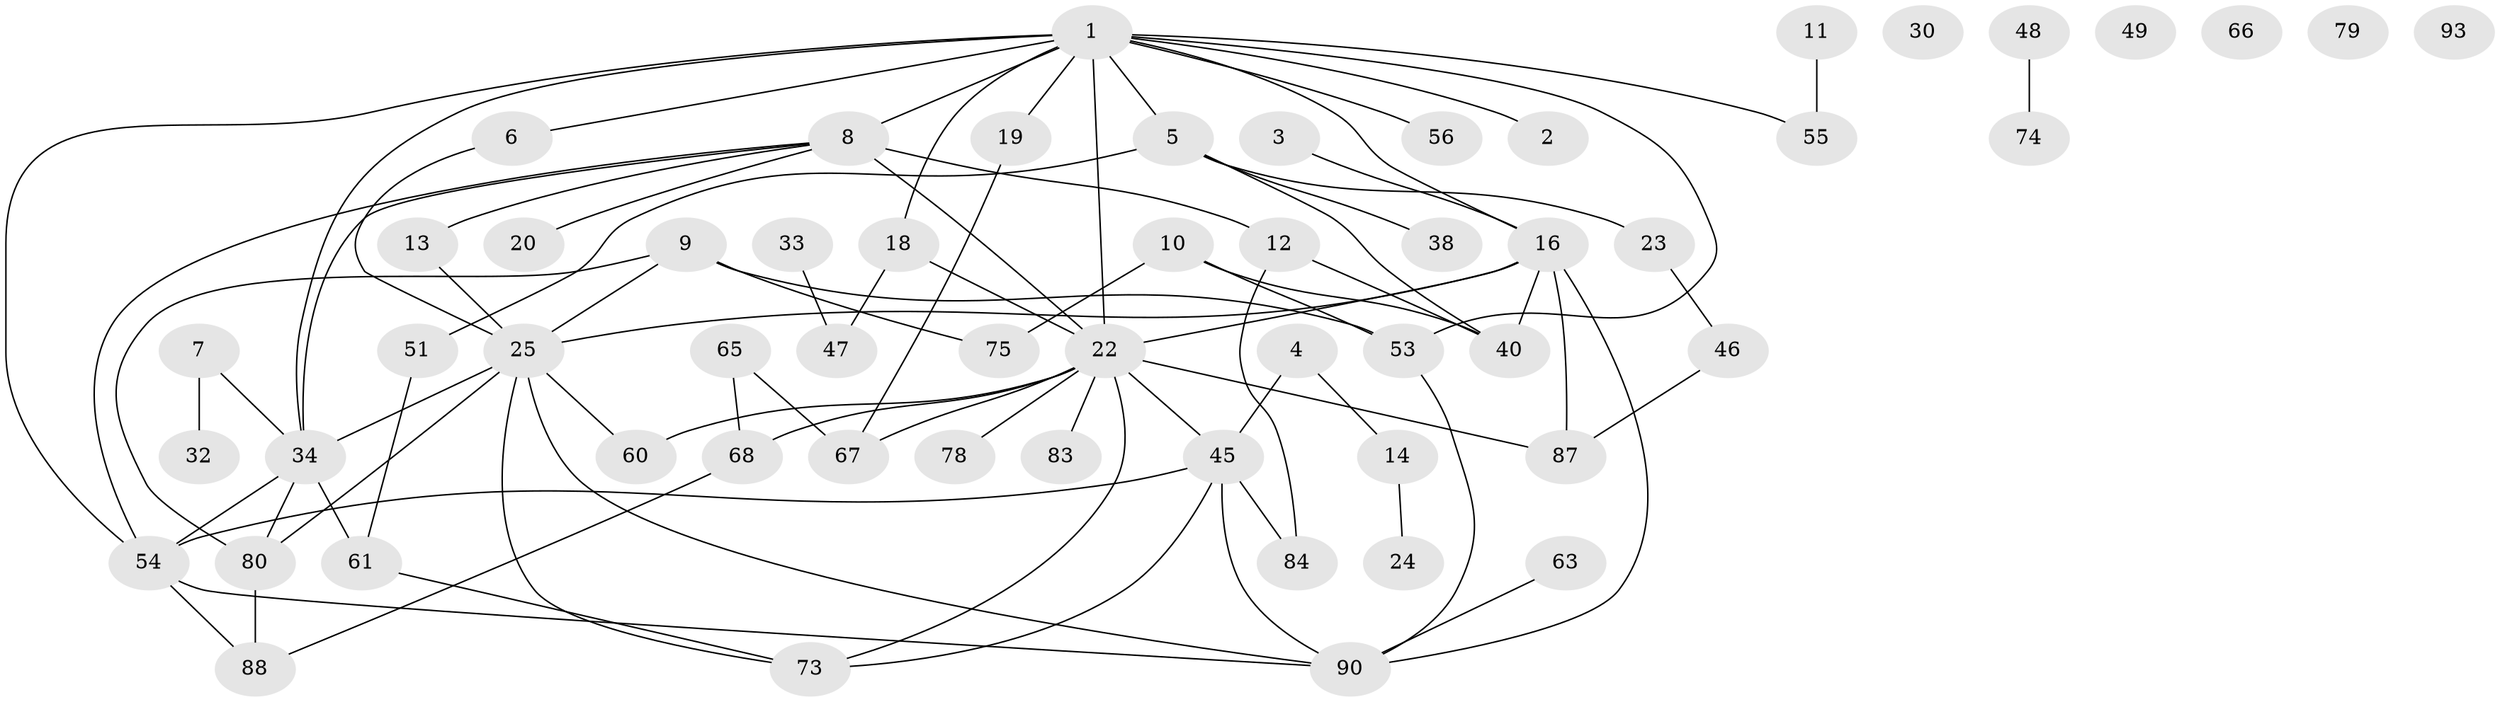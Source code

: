 // original degree distribution, {2: 0.28421052631578947, 1: 0.21052631578947367, 3: 0.2, 4: 0.09473684210526316, 5: 0.07368421052631578, 6: 0.06315789473684211, 7: 0.021052631578947368, 0: 0.05263157894736842}
// Generated by graph-tools (version 1.1) at 2025/16/03/04/25 18:16:28]
// undirected, 57 vertices, 83 edges
graph export_dot {
graph [start="1"]
  node [color=gray90,style=filled];
  1 [super="+26"];
  2;
  3;
  4;
  5 [super="+37"];
  6;
  7;
  8 [super="+15+36+17"];
  9 [super="+27"];
  10;
  11;
  12 [super="+28"];
  13 [super="+21"];
  14;
  16 [super="+43+39"];
  18 [super="+82+70+59+85"];
  19 [super="+76+44"];
  20;
  22 [super="+29"];
  23 [super="+64"];
  24 [super="+58"];
  25 [super="+62"];
  30;
  32;
  33;
  34 [super="+42"];
  38;
  40 [super="+41"];
  45 [super="+77"];
  46;
  47;
  48;
  49;
  51;
  53 [super="+72"];
  54 [super="+57"];
  55;
  56;
  60;
  61;
  63;
  65;
  66;
  67;
  68;
  73;
  74;
  75;
  78;
  79;
  80;
  83;
  84;
  87;
  88;
  90;
  93;
  1 -- 2;
  1 -- 34;
  1 -- 6;
  1 -- 8 [weight=3];
  1 -- 16;
  1 -- 22;
  1 -- 53 [weight=2];
  1 -- 55;
  1 -- 56;
  1 -- 5 [weight=2];
  1 -- 18;
  1 -- 54;
  1 -- 19;
  3 -- 16;
  4 -- 14;
  4 -- 45;
  5 -- 51;
  5 -- 38;
  5 -- 23;
  5 -- 40;
  6 -- 25;
  7 -- 32;
  7 -- 34;
  8 -- 12;
  8 -- 22;
  8 -- 34;
  8 -- 20;
  8 -- 54;
  8 -- 13;
  9 -- 53;
  9 -- 75;
  9 -- 80;
  9 -- 25;
  10 -- 75;
  10 -- 53;
  10 -- 40;
  11 -- 55;
  12 -- 84;
  12 -- 40;
  13 -- 25;
  14 -- 24;
  16 -- 87;
  16 -- 22;
  16 -- 40;
  16 -- 25;
  16 -- 90;
  18 -- 22;
  18 -- 47;
  19 -- 67;
  22 -- 60;
  22 -- 67;
  22 -- 78;
  22 -- 83 [weight=2];
  22 -- 68;
  22 -- 73;
  22 -- 87;
  22 -- 45;
  23 -- 46;
  25 -- 80;
  25 -- 73;
  25 -- 34;
  25 -- 90;
  25 -- 60;
  33 -- 47;
  34 -- 54;
  34 -- 61;
  34 -- 80;
  45 -- 84;
  45 -- 54;
  45 -- 73;
  45 -- 90;
  46 -- 87;
  48 -- 74;
  51 -- 61;
  53 -- 90;
  54 -- 88;
  54 -- 90;
  61 -- 73;
  63 -- 90;
  65 -- 67;
  65 -- 68;
  68 -- 88;
  80 -- 88;
}
